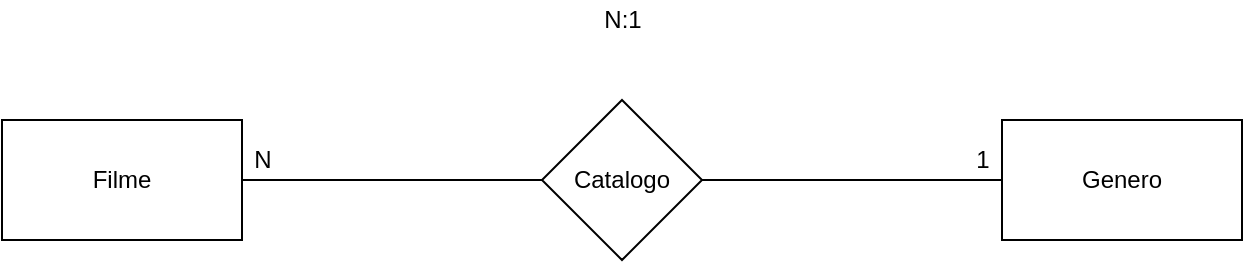<mxfile version="14.4.2" type="device"><diagram id="UkduDLGJOAdozkTVrTGK" name="Page-1"><mxGraphModel dx="1422" dy="794" grid="1" gridSize="10" guides="1" tooltips="1" connect="1" arrows="1" fold="1" page="1" pageScale="1" pageWidth="827" pageHeight="1169" math="0" shadow="0"><root><mxCell id="0"/><mxCell id="1" parent="0"/><mxCell id="ROnXUtE0grwQY3MvghTa-10" style="edgeStyle=orthogonalEdgeStyle;rounded=0;orthogonalLoop=1;jettySize=auto;html=1;exitX=1;exitY=0.5;exitDx=0;exitDy=0;endArrow=none;endFill=0;" edge="1" parent="1" source="ROnXUtE0grwQY3MvghTa-1" target="ROnXUtE0grwQY3MvghTa-9"><mxGeometry relative="1" as="geometry"/></mxCell><mxCell id="ROnXUtE0grwQY3MvghTa-1" value="Filme" style="rounded=0;whiteSpace=wrap;html=1;" vertex="1" parent="1"><mxGeometry x="10" y="80" width="120" height="60" as="geometry"/></mxCell><mxCell id="ROnXUtE0grwQY3MvghTa-6" value="Genero" style="rounded=0;whiteSpace=wrap;html=1;" vertex="1" parent="1"><mxGeometry x="510" y="80" width="120" height="60" as="geometry"/></mxCell><mxCell id="ROnXUtE0grwQY3MvghTa-11" style="edgeStyle=orthogonalEdgeStyle;rounded=0;orthogonalLoop=1;jettySize=auto;html=1;exitX=1;exitY=0.5;exitDx=0;exitDy=0;endArrow=none;endFill=0;" edge="1" parent="1" source="ROnXUtE0grwQY3MvghTa-9" target="ROnXUtE0grwQY3MvghTa-6"><mxGeometry relative="1" as="geometry"/></mxCell><mxCell id="ROnXUtE0grwQY3MvghTa-9" value="Catalogo" style="rhombus;whiteSpace=wrap;html=1;" vertex="1" parent="1"><mxGeometry x="280" y="70" width="80" height="80" as="geometry"/></mxCell><mxCell id="ROnXUtE0grwQY3MvghTa-12" value="N:1" style="text;html=1;align=center;verticalAlign=middle;resizable=0;points=[];autosize=1;" vertex="1" parent="1"><mxGeometry x="305" y="20" width="30" height="20" as="geometry"/></mxCell><mxCell id="ROnXUtE0grwQY3MvghTa-13" value="N" style="text;html=1;align=center;verticalAlign=middle;resizable=0;points=[];autosize=1;" vertex="1" parent="1"><mxGeometry x="130" y="90" width="20" height="20" as="geometry"/></mxCell><mxCell id="ROnXUtE0grwQY3MvghTa-14" value="1" style="text;html=1;align=center;verticalAlign=middle;resizable=0;points=[];autosize=1;" vertex="1" parent="1"><mxGeometry x="490" y="90" width="20" height="20" as="geometry"/></mxCell></root></mxGraphModel></diagram></mxfile>